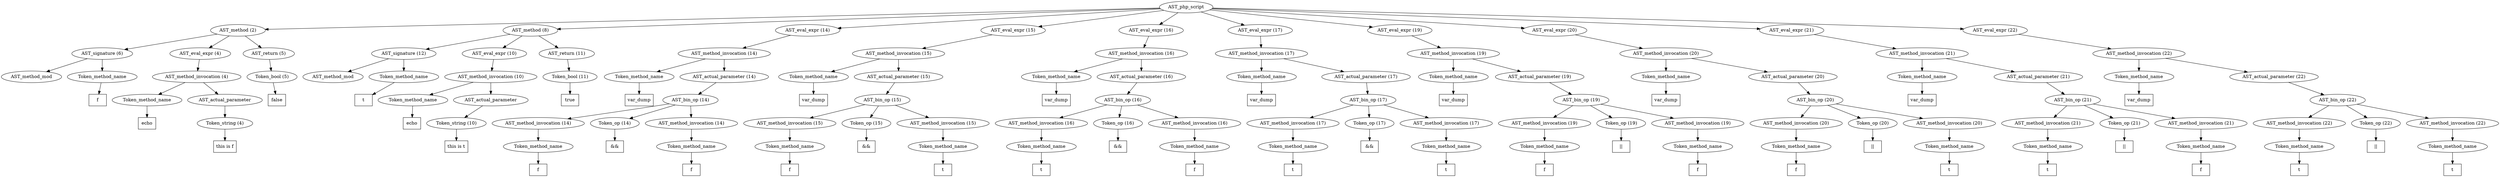 /*
 * AST in dot format generated by phc -- the PHP compiler
 */

digraph AST {
node_0 [label="AST_php_script"];
node_1 [label="AST_method (2)"];
node_2 [label="AST_signature (6)"];
node_3 [label="AST_method_mod"];
node_4 [label="Token_method_name"];
node_5 [label="f", shape=box]
node_4 -> node_5;
node_2 -> node_4;
node_2 -> node_3;
node_6 [label="AST_eval_expr (4)"];
node_7 [label="AST_method_invocation (4)"];
node_8 [label="Token_method_name"];
node_9 [label="echo", shape=box]
node_8 -> node_9;
node_10 [label="AST_actual_parameter"];
node_11 [label="Token_string (4)"];
node_12 [label="this is f", shape=box]
node_11 -> node_12;
node_10 -> node_11;
node_7 -> node_10;
node_7 -> node_8;
node_6 -> node_7;
node_13 [label="AST_return (5)"];
node_14 [label="Token_bool (5)"];
node_15 [label="false", shape=box]
node_14 -> node_15;
node_13 -> node_14;
node_1 -> node_13;
node_1 -> node_6;
node_1 -> node_2;
node_16 [label="AST_method (8)"];
node_17 [label="AST_signature (12)"];
node_18 [label="AST_method_mod"];
node_19 [label="Token_method_name"];
node_20 [label="t", shape=box]
node_19 -> node_20;
node_17 -> node_19;
node_17 -> node_18;
node_21 [label="AST_eval_expr (10)"];
node_22 [label="AST_method_invocation (10)"];
node_23 [label="Token_method_name"];
node_24 [label="echo", shape=box]
node_23 -> node_24;
node_25 [label="AST_actual_parameter"];
node_26 [label="Token_string (10)"];
node_27 [label="this is t", shape=box]
node_26 -> node_27;
node_25 -> node_26;
node_22 -> node_25;
node_22 -> node_23;
node_21 -> node_22;
node_28 [label="AST_return (11)"];
node_29 [label="Token_bool (11)"];
node_30 [label="true", shape=box]
node_29 -> node_30;
node_28 -> node_29;
node_16 -> node_28;
node_16 -> node_21;
node_16 -> node_17;
node_31 [label="AST_eval_expr (14)"];
node_32 [label="AST_method_invocation (14)"];
node_33 [label="Token_method_name"];
node_34 [label="var_dump", shape=box]
node_33 -> node_34;
node_35 [label="AST_actual_parameter (14)"];
node_36 [label="AST_bin_op (14)"];
node_37 [label="AST_method_invocation (14)"];
node_38 [label="Token_method_name"];
node_39 [label="f", shape=box]
node_38 -> node_39;
node_37 -> node_38;
node_40 [label="Token_op (14)"];
node_41 [label="&&", shape=box]
node_40 -> node_41;
node_42 [label="AST_method_invocation (14)"];
node_43 [label="Token_method_name"];
node_44 [label="f", shape=box]
node_43 -> node_44;
node_42 -> node_43;
node_36 -> node_42;
node_36 -> node_40;
node_36 -> node_37;
node_35 -> node_36;
node_32 -> node_35;
node_32 -> node_33;
node_31 -> node_32;
node_45 [label="AST_eval_expr (15)"];
node_46 [label="AST_method_invocation (15)"];
node_47 [label="Token_method_name"];
node_48 [label="var_dump", shape=box]
node_47 -> node_48;
node_49 [label="AST_actual_parameter (15)"];
node_50 [label="AST_bin_op (15)"];
node_51 [label="AST_method_invocation (15)"];
node_52 [label="Token_method_name"];
node_53 [label="f", shape=box]
node_52 -> node_53;
node_51 -> node_52;
node_54 [label="Token_op (15)"];
node_55 [label="&&", shape=box]
node_54 -> node_55;
node_56 [label="AST_method_invocation (15)"];
node_57 [label="Token_method_name"];
node_58 [label="t", shape=box]
node_57 -> node_58;
node_56 -> node_57;
node_50 -> node_56;
node_50 -> node_54;
node_50 -> node_51;
node_49 -> node_50;
node_46 -> node_49;
node_46 -> node_47;
node_45 -> node_46;
node_59 [label="AST_eval_expr (16)"];
node_60 [label="AST_method_invocation (16)"];
node_61 [label="Token_method_name"];
node_62 [label="var_dump", shape=box]
node_61 -> node_62;
node_63 [label="AST_actual_parameter (16)"];
node_64 [label="AST_bin_op (16)"];
node_65 [label="AST_method_invocation (16)"];
node_66 [label="Token_method_name"];
node_67 [label="t", shape=box]
node_66 -> node_67;
node_65 -> node_66;
node_68 [label="Token_op (16)"];
node_69 [label="&&", shape=box]
node_68 -> node_69;
node_70 [label="AST_method_invocation (16)"];
node_71 [label="Token_method_name"];
node_72 [label="f", shape=box]
node_71 -> node_72;
node_70 -> node_71;
node_64 -> node_70;
node_64 -> node_68;
node_64 -> node_65;
node_63 -> node_64;
node_60 -> node_63;
node_60 -> node_61;
node_59 -> node_60;
node_73 [label="AST_eval_expr (17)"];
node_74 [label="AST_method_invocation (17)"];
node_75 [label="Token_method_name"];
node_76 [label="var_dump", shape=box]
node_75 -> node_76;
node_77 [label="AST_actual_parameter (17)"];
node_78 [label="AST_bin_op (17)"];
node_79 [label="AST_method_invocation (17)"];
node_80 [label="Token_method_name"];
node_81 [label="t", shape=box]
node_80 -> node_81;
node_79 -> node_80;
node_82 [label="Token_op (17)"];
node_83 [label="&&", shape=box]
node_82 -> node_83;
node_84 [label="AST_method_invocation (17)"];
node_85 [label="Token_method_name"];
node_86 [label="t", shape=box]
node_85 -> node_86;
node_84 -> node_85;
node_78 -> node_84;
node_78 -> node_82;
node_78 -> node_79;
node_77 -> node_78;
node_74 -> node_77;
node_74 -> node_75;
node_73 -> node_74;
node_87 [label="AST_eval_expr (19)"];
node_88 [label="AST_method_invocation (19)"];
node_89 [label="Token_method_name"];
node_90 [label="var_dump", shape=box]
node_89 -> node_90;
node_91 [label="AST_actual_parameter (19)"];
node_92 [label="AST_bin_op (19)"];
node_93 [label="AST_method_invocation (19)"];
node_94 [label="Token_method_name"];
node_95 [label="f", shape=box]
node_94 -> node_95;
node_93 -> node_94;
node_96 [label="Token_op (19)"];
node_97 [label="||", shape=box]
node_96 -> node_97;
node_98 [label="AST_method_invocation (19)"];
node_99 [label="Token_method_name"];
node_100 [label="f", shape=box]
node_99 -> node_100;
node_98 -> node_99;
node_92 -> node_98;
node_92 -> node_96;
node_92 -> node_93;
node_91 -> node_92;
node_88 -> node_91;
node_88 -> node_89;
node_87 -> node_88;
node_101 [label="AST_eval_expr (20)"];
node_102 [label="AST_method_invocation (20)"];
node_103 [label="Token_method_name"];
node_104 [label="var_dump", shape=box]
node_103 -> node_104;
node_105 [label="AST_actual_parameter (20)"];
node_106 [label="AST_bin_op (20)"];
node_107 [label="AST_method_invocation (20)"];
node_108 [label="Token_method_name"];
node_109 [label="f", shape=box]
node_108 -> node_109;
node_107 -> node_108;
node_110 [label="Token_op (20)"];
node_111 [label="||", shape=box]
node_110 -> node_111;
node_112 [label="AST_method_invocation (20)"];
node_113 [label="Token_method_name"];
node_114 [label="t", shape=box]
node_113 -> node_114;
node_112 -> node_113;
node_106 -> node_112;
node_106 -> node_110;
node_106 -> node_107;
node_105 -> node_106;
node_102 -> node_105;
node_102 -> node_103;
node_101 -> node_102;
node_115 [label="AST_eval_expr (21)"];
node_116 [label="AST_method_invocation (21)"];
node_117 [label="Token_method_name"];
node_118 [label="var_dump", shape=box]
node_117 -> node_118;
node_119 [label="AST_actual_parameter (21)"];
node_120 [label="AST_bin_op (21)"];
node_121 [label="AST_method_invocation (21)"];
node_122 [label="Token_method_name"];
node_123 [label="t", shape=box]
node_122 -> node_123;
node_121 -> node_122;
node_124 [label="Token_op (21)"];
node_125 [label="||", shape=box]
node_124 -> node_125;
node_126 [label="AST_method_invocation (21)"];
node_127 [label="Token_method_name"];
node_128 [label="f", shape=box]
node_127 -> node_128;
node_126 -> node_127;
node_120 -> node_126;
node_120 -> node_124;
node_120 -> node_121;
node_119 -> node_120;
node_116 -> node_119;
node_116 -> node_117;
node_115 -> node_116;
node_129 [label="AST_eval_expr (22)"];
node_130 [label="AST_method_invocation (22)"];
node_131 [label="Token_method_name"];
node_132 [label="var_dump", shape=box]
node_131 -> node_132;
node_133 [label="AST_actual_parameter (22)"];
node_134 [label="AST_bin_op (22)"];
node_135 [label="AST_method_invocation (22)"];
node_136 [label="Token_method_name"];
node_137 [label="t", shape=box]
node_136 -> node_137;
node_135 -> node_136;
node_138 [label="Token_op (22)"];
node_139 [label="||", shape=box]
node_138 -> node_139;
node_140 [label="AST_method_invocation (22)"];
node_141 [label="Token_method_name"];
node_142 [label="t", shape=box]
node_141 -> node_142;
node_140 -> node_141;
node_134 -> node_140;
node_134 -> node_138;
node_134 -> node_135;
node_133 -> node_134;
node_130 -> node_133;
node_130 -> node_131;
node_129 -> node_130;
node_0 -> node_129;
node_0 -> node_115;
node_0 -> node_101;
node_0 -> node_87;
node_0 -> node_73;
node_0 -> node_59;
node_0 -> node_45;
node_0 -> node_31;
node_0 -> node_16;
node_0 -> node_1;
}
